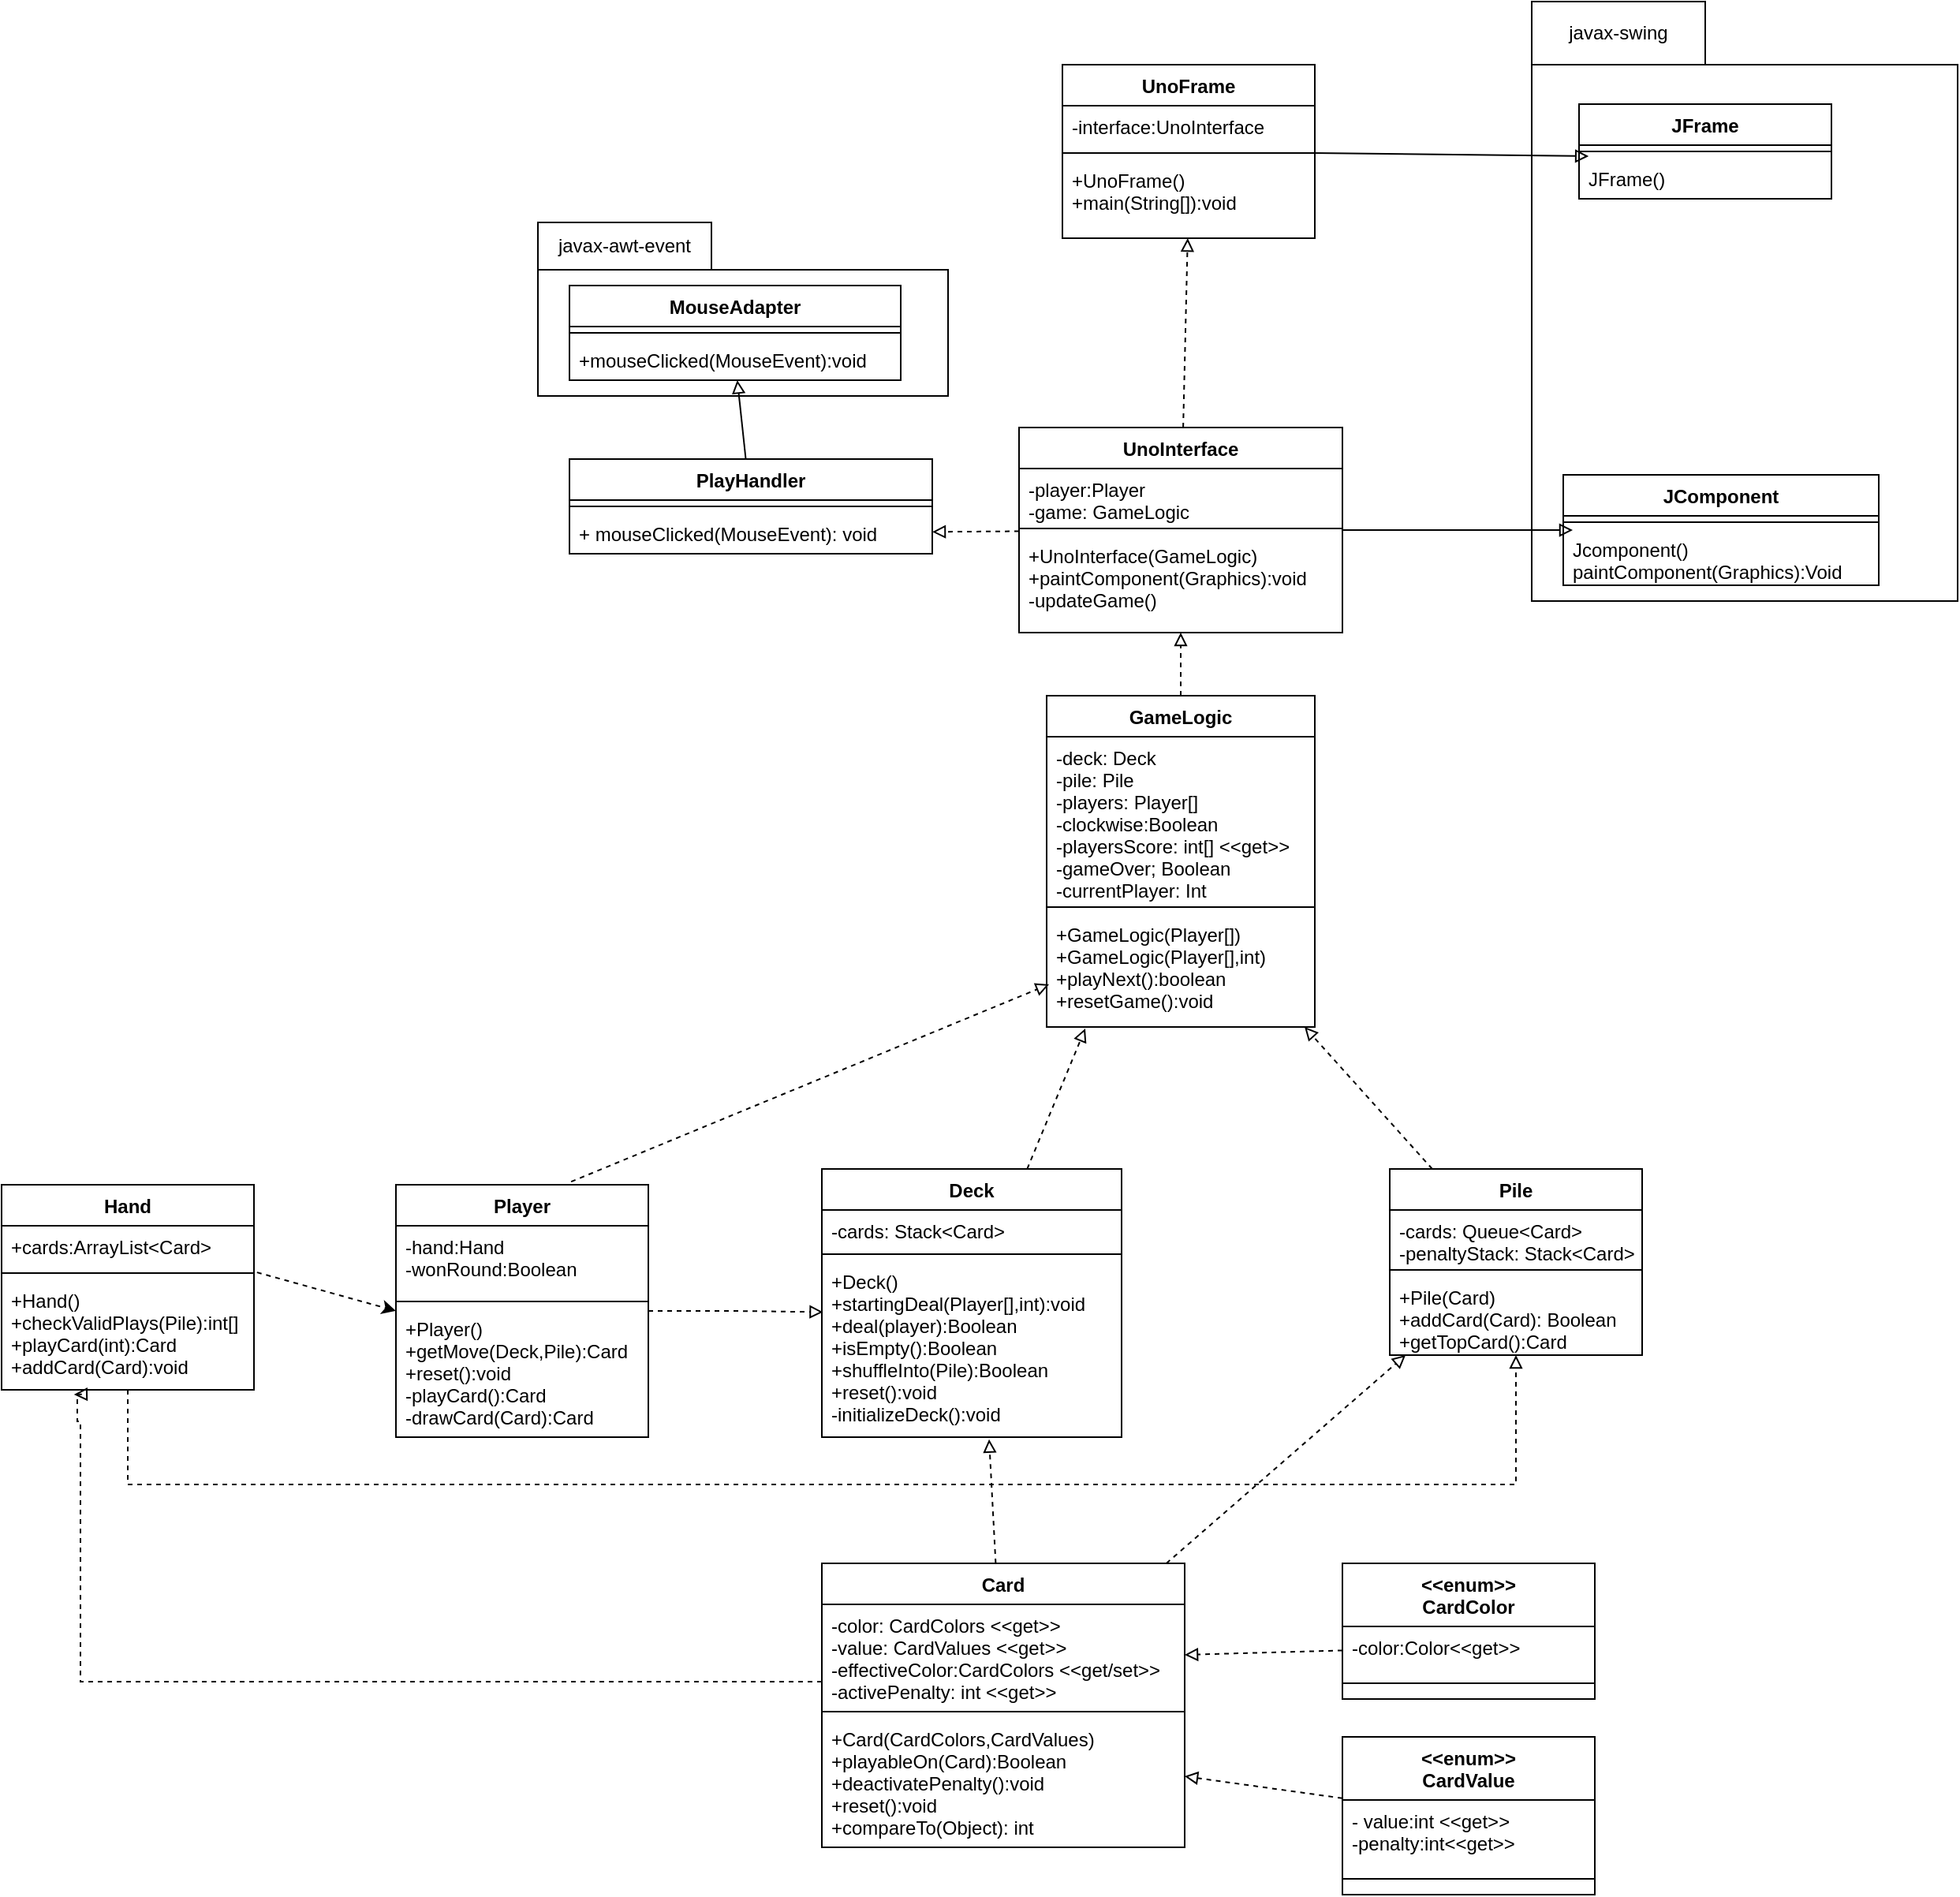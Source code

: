 <mxfile version="17.4.5" type="google"><diagram id="vdNJAhX05QftEqX15vox" name="Page-1"><mxGraphModel grid="1" page="1" gridSize="10" guides="1" tooltips="1" connect="1" arrows="1" fold="1" pageScale="1" pageWidth="850" pageHeight="1100" math="0" shadow="0"><root><mxCell id="0"/><mxCell id="1" parent="0"/><mxCell id="nAg_PbtK5qExWd4wzbku-54" value="" style="rounded=0;whiteSpace=wrap;html=1;" vertex="1" parent="1"><mxGeometry x="340" y="170" width="260" height="80" as="geometry"/></mxCell><mxCell id="nAg_PbtK5qExWd4wzbku-80" style="edgeStyle=none;rounded=0;orthogonalLoop=1;jettySize=auto;html=1;entryX=0.558;entryY=1.012;entryDx=0;entryDy=0;entryPerimeter=0;endArrow=block;endFill=0;dashed=1;" edge="1" parent="1" source="nAg_PbtK5qExWd4wzbku-5" target="nAg_PbtK5qExWd4wzbku-12"><mxGeometry relative="1" as="geometry"/></mxCell><mxCell id="nAg_PbtK5qExWd4wzbku-81" style="edgeStyle=none;rounded=0;orthogonalLoop=1;jettySize=auto;html=1;entryX=0.063;entryY=1;entryDx=0;entryDy=0;entryPerimeter=0;endArrow=block;endFill=0;dashed=1;" edge="1" parent="1" source="nAg_PbtK5qExWd4wzbku-5" target="nAg_PbtK5qExWd4wzbku-16"><mxGeometry relative="1" as="geometry"/></mxCell><mxCell id="nAg_PbtK5qExWd4wzbku-82" style="edgeStyle=orthogonalEdgeStyle;rounded=0;orthogonalLoop=1;jettySize=auto;html=1;endArrow=block;endFill=0;dashed=1;entryX=0.287;entryY=1.042;entryDx=0;entryDy=0;entryPerimeter=0;" edge="1" parent="1" source="nAg_PbtK5qExWd4wzbku-5" target="nAg_PbtK5qExWd4wzbku-29"><mxGeometry relative="1" as="geometry"><mxPoint x="40" y="900" as="targetPoint"/><Array as="points"><mxPoint x="50" y="1065"/><mxPoint x="50" y="900"/><mxPoint x="48" y="900"/><mxPoint x="48" y="883"/></Array></mxGeometry></mxCell><mxCell id="nAg_PbtK5qExWd4wzbku-5" value="Card" style="swimlane;fontStyle=1;align=center;verticalAlign=top;childLayout=stackLayout;horizontal=1;startSize=26;horizontalStack=0;resizeParent=1;resizeParentMax=0;resizeLast=0;collapsible=1;marginBottom=0;" vertex="1" parent="1"><mxGeometry x="520" y="990" width="230" height="180" as="geometry"/></mxCell><mxCell id="nAg_PbtK5qExWd4wzbku-6" value="-color: CardColors &lt;&lt;get&gt;&gt;&#xA;-value: CardValues &lt;&lt;get&gt;&gt;&#xA;-effectiveColor:CardColors &lt;&lt;get/set&gt;&gt;&#xA;-activePenalty: int &lt;&lt;get&gt;&gt;&#xA;&#xA;&#xA;" style="text;strokeColor=none;fillColor=none;align=left;verticalAlign=top;spacingLeft=4;spacingRight=4;overflow=hidden;rotatable=0;points=[[0,0.5],[1,0.5]];portConstraint=eastwest;" vertex="1" parent="nAg_PbtK5qExWd4wzbku-5"><mxGeometry y="26" width="230" height="64" as="geometry"/></mxCell><mxCell id="nAg_PbtK5qExWd4wzbku-7" value="" style="line;strokeWidth=1;fillColor=none;align=left;verticalAlign=middle;spacingTop=-1;spacingLeft=3;spacingRight=3;rotatable=0;labelPosition=right;points=[];portConstraint=eastwest;" vertex="1" parent="nAg_PbtK5qExWd4wzbku-5"><mxGeometry y="90" width="230" height="8" as="geometry"/></mxCell><mxCell id="nAg_PbtK5qExWd4wzbku-8" value="+Card(CardColors,CardValues)&#xA;+playableOn(Card):Boolean&#xA;+deactivatePenalty():void&#xA;+reset():void&#xA;+compareTo(Object): int&#xA;&#xA;" style="text;strokeColor=none;fillColor=none;align=left;verticalAlign=top;spacingLeft=4;spacingRight=4;overflow=hidden;rotatable=0;points=[[0,0.5],[1,0.5]];portConstraint=eastwest;" vertex="1" parent="nAg_PbtK5qExWd4wzbku-5"><mxGeometry y="98" width="230" height="82" as="geometry"/></mxCell><mxCell id="nAg_PbtK5qExWd4wzbku-84" style="edgeStyle=none;rounded=0;orthogonalLoop=1;jettySize=auto;html=1;entryX=0.144;entryY=1.014;entryDx=0;entryDy=0;entryPerimeter=0;endArrow=block;endFill=0;dashed=1;" edge="1" parent="1" source="nAg_PbtK5qExWd4wzbku-9" target="nAg_PbtK5qExWd4wzbku-20"><mxGeometry relative="1" as="geometry"/></mxCell><mxCell id="nAg_PbtK5qExWd4wzbku-9" value="Deck" style="swimlane;fontStyle=1;align=center;verticalAlign=top;childLayout=stackLayout;horizontal=1;startSize=26;horizontalStack=0;resizeParent=1;resizeParentMax=0;resizeLast=0;collapsible=1;marginBottom=0;" vertex="1" parent="1"><mxGeometry x="520" y="740" width="190" height="170" as="geometry"><mxRectangle x="520" y="340" width="60" height="26" as="alternateBounds"/></mxGeometry></mxCell><mxCell id="nAg_PbtK5qExWd4wzbku-10" value="-cards: Stack&lt;Card&gt;" style="text;strokeColor=none;fillColor=none;align=left;verticalAlign=top;spacingLeft=4;spacingRight=4;overflow=hidden;rotatable=0;points=[[0,0.5],[1,0.5]];portConstraint=eastwest;" vertex="1" parent="nAg_PbtK5qExWd4wzbku-9"><mxGeometry y="26" width="190" height="24" as="geometry"/></mxCell><mxCell id="nAg_PbtK5qExWd4wzbku-11" value="" style="line;strokeWidth=1;fillColor=none;align=left;verticalAlign=middle;spacingTop=-1;spacingLeft=3;spacingRight=3;rotatable=0;labelPosition=right;points=[];portConstraint=eastwest;" vertex="1" parent="nAg_PbtK5qExWd4wzbku-9"><mxGeometry y="50" width="190" height="8" as="geometry"/></mxCell><mxCell id="nAg_PbtK5qExWd4wzbku-12" value="+Deck()&#xA;+startingDeal(Player[],int):void&#xA;+deal(player):Boolean&#xA;+isEmpty():Boolean&#xA;+shuffleInto(Pile):Boolean&#xA;+reset():void&#xA;-initializeDeck():void&#xA;&#xA;" style="text;strokeColor=none;fillColor=none;align=left;verticalAlign=top;spacingLeft=4;spacingRight=4;overflow=hidden;rotatable=0;points=[[0,0.5],[1,0.5]];portConstraint=eastwest;" vertex="1" parent="nAg_PbtK5qExWd4wzbku-9"><mxGeometry y="58" width="190" height="112" as="geometry"/></mxCell><mxCell id="nAg_PbtK5qExWd4wzbku-83" style="edgeStyle=none;rounded=0;orthogonalLoop=1;jettySize=auto;html=1;entryX=0.962;entryY=1;entryDx=0;entryDy=0;entryPerimeter=0;endArrow=block;endFill=0;dashed=1;" edge="1" parent="1" source="nAg_PbtK5qExWd4wzbku-13" target="nAg_PbtK5qExWd4wzbku-20"><mxGeometry relative="1" as="geometry"/></mxCell><mxCell id="nAg_PbtK5qExWd4wzbku-13" value="Pile" style="swimlane;fontStyle=1;align=center;verticalAlign=top;childLayout=stackLayout;horizontal=1;startSize=26;horizontalStack=0;resizeParent=1;resizeParentMax=0;resizeLast=0;collapsible=1;marginBottom=0;" vertex="1" parent="1"><mxGeometry x="880" y="740" width="160" height="118" as="geometry"/></mxCell><mxCell id="nAg_PbtK5qExWd4wzbku-14" value="-cards: Queue&lt;Card&gt;&#xA;-penaltyStack: Stack&lt;Card&gt;&#xA;" style="text;strokeColor=none;fillColor=none;align=left;verticalAlign=top;spacingLeft=4;spacingRight=4;overflow=hidden;rotatable=0;points=[[0,0.5],[1,0.5]];portConstraint=eastwest;" vertex="1" parent="nAg_PbtK5qExWd4wzbku-13"><mxGeometry y="26" width="160" height="34" as="geometry"/></mxCell><mxCell id="nAg_PbtK5qExWd4wzbku-15" value="" style="line;strokeWidth=1;fillColor=none;align=left;verticalAlign=middle;spacingTop=-1;spacingLeft=3;spacingRight=3;rotatable=0;labelPosition=right;points=[];portConstraint=eastwest;" vertex="1" parent="nAg_PbtK5qExWd4wzbku-13"><mxGeometry y="60" width="160" height="8" as="geometry"/></mxCell><mxCell id="nAg_PbtK5qExWd4wzbku-16" value="+Pile(Card)&#xA;+addCard(Card): Boolean&#xA;+getTopCard():Card&#xA;&#xA;" style="text;strokeColor=none;fillColor=none;align=left;verticalAlign=top;spacingLeft=4;spacingRight=4;overflow=hidden;rotatable=0;points=[[0,0.5],[1,0.5]];portConstraint=eastwest;" vertex="1" parent="nAg_PbtK5qExWd4wzbku-13"><mxGeometry y="68" width="160" height="50" as="geometry"/></mxCell><mxCell id="nAg_PbtK5qExWd4wzbku-87" style="edgeStyle=none;rounded=0;orthogonalLoop=1;jettySize=auto;html=1;entryX=0.5;entryY=1;entryDx=0;entryDy=0;endArrow=block;endFill=0;dashed=1;" edge="1" parent="1" source="nAg_PbtK5qExWd4wzbku-17" target="nAg_PbtK5qExWd4wzbku-39"><mxGeometry relative="1" as="geometry"/></mxCell><mxCell id="nAg_PbtK5qExWd4wzbku-17" value="GameLogic" style="swimlane;fontStyle=1;align=center;verticalAlign=top;childLayout=stackLayout;horizontal=1;startSize=26;horizontalStack=0;resizeParent=1;resizeParentMax=0;resizeLast=0;collapsible=1;marginBottom=0;" vertex="1" parent="1"><mxGeometry x="662.5" y="440" width="170" height="210" as="geometry"/></mxCell><mxCell id="nAg_PbtK5qExWd4wzbku-18" value="-deck: Deck&#xA;-pile: Pile&#xA;-players: Player[]&#xA;-clockwise:Boolean&#xA;-playersScore: int[] &lt;&lt;get&gt;&gt;&#xA;-gameOver; Boolean&#xA;-currentPlayer: Int&#xA;" style="text;strokeColor=none;fillColor=none;align=left;verticalAlign=top;spacingLeft=4;spacingRight=4;overflow=hidden;rotatable=0;points=[[0,0.5],[1,0.5]];portConstraint=eastwest;" vertex="1" parent="nAg_PbtK5qExWd4wzbku-17"><mxGeometry y="26" width="170" height="104" as="geometry"/></mxCell><mxCell id="nAg_PbtK5qExWd4wzbku-19" value="" style="line;strokeWidth=1;fillColor=none;align=left;verticalAlign=middle;spacingTop=-1;spacingLeft=3;spacingRight=3;rotatable=0;labelPosition=right;points=[];portConstraint=eastwest;" vertex="1" parent="nAg_PbtK5qExWd4wzbku-17"><mxGeometry y="130" width="170" height="8" as="geometry"/></mxCell><mxCell id="nAg_PbtK5qExWd4wzbku-20" value="+GameLogic(Player[])&#xA;+GameLogic(Player[],int)&#xA;+playNext():boolean&#xA;+resetGame():void&#xA;" style="text;strokeColor=none;fillColor=none;align=left;verticalAlign=top;spacingLeft=4;spacingRight=4;overflow=hidden;rotatable=0;points=[[0,0.5],[1,0.5]];portConstraint=eastwest;" vertex="1" parent="nAg_PbtK5qExWd4wzbku-17"><mxGeometry y="138" width="170" height="72" as="geometry"/></mxCell><mxCell id="nAg_PbtK5qExWd4wzbku-88" style="edgeStyle=orthogonalEdgeStyle;rounded=0;orthogonalLoop=1;jettySize=auto;html=1;entryX=0.004;entryY=0.292;entryDx=0;entryDy=0;entryPerimeter=0;dashed=1;endArrow=block;endFill=0;" edge="1" parent="1" source="nAg_PbtK5qExWd4wzbku-22" target="nAg_PbtK5qExWd4wzbku-12"><mxGeometry relative="1" as="geometry"/></mxCell><mxCell id="nAg_PbtK5qExWd4wzbku-22" value="Player" style="swimlane;fontStyle=1;align=center;verticalAlign=top;childLayout=stackLayout;horizontal=1;startSize=26;horizontalStack=0;resizeParent=1;resizeParentMax=0;resizeLast=0;collapsible=1;marginBottom=0;" vertex="1" parent="1"><mxGeometry x="250" y="750" width="160" height="160" as="geometry"/></mxCell><mxCell id="nAg_PbtK5qExWd4wzbku-23" value="-hand:Hand&#xA;-wonRound:Boolean&#xA;" style="text;strokeColor=none;fillColor=none;align=left;verticalAlign=top;spacingLeft=4;spacingRight=4;overflow=hidden;rotatable=0;points=[[0,0.5],[1,0.5]];portConstraint=eastwest;" vertex="1" parent="nAg_PbtK5qExWd4wzbku-22"><mxGeometry y="26" width="160" height="44" as="geometry"/></mxCell><mxCell id="nAg_PbtK5qExWd4wzbku-24" value="" style="line;strokeWidth=1;fillColor=none;align=left;verticalAlign=middle;spacingTop=-1;spacingLeft=3;spacingRight=3;rotatable=0;labelPosition=right;points=[];portConstraint=eastwest;" vertex="1" parent="nAg_PbtK5qExWd4wzbku-22"><mxGeometry y="70" width="160" height="8" as="geometry"/></mxCell><mxCell id="nAg_PbtK5qExWd4wzbku-25" value="+Player()&#xA;+getMove(Deck,Pile):Card&#xA;+reset():void&#xA;-playCard():Card&#xA;-drawCard(Card):Card&#xA;" style="text;strokeColor=none;fillColor=none;align=left;verticalAlign=top;spacingLeft=4;spacingRight=4;overflow=hidden;rotatable=0;points=[[0,0.5],[1,0.5]];portConstraint=eastwest;" vertex="1" parent="nAg_PbtK5qExWd4wzbku-22"><mxGeometry y="78" width="160" height="82" as="geometry"/></mxCell><mxCell id="nAg_PbtK5qExWd4wzbku-85" style="edgeStyle=none;rounded=0;orthogonalLoop=1;jettySize=auto;html=1;entryX=0.009;entryY=0.625;entryDx=0;entryDy=0;entryPerimeter=0;endArrow=block;endFill=0;exitX=0.694;exitY=-0.012;exitDx=0;exitDy=0;exitPerimeter=0;dashed=1;" edge="1" parent="1" source="nAg_PbtK5qExWd4wzbku-22" target="nAg_PbtK5qExWd4wzbku-20"><mxGeometry relative="1" as="geometry"/></mxCell><mxCell id="nAg_PbtK5qExWd4wzbku-26" value="Hand" style="swimlane;fontStyle=1;align=center;verticalAlign=top;childLayout=stackLayout;horizontal=1;startSize=26;horizontalStack=0;resizeParent=1;resizeParentMax=0;resizeLast=0;collapsible=1;marginBottom=0;" vertex="1" parent="1"><mxGeometry y="750" width="160" height="130" as="geometry"/></mxCell><mxCell id="nAg_PbtK5qExWd4wzbku-27" value="+cards:ArrayList&lt;Card&gt;" style="text;strokeColor=none;fillColor=none;align=left;verticalAlign=top;spacingLeft=4;spacingRight=4;overflow=hidden;rotatable=0;points=[[0,0.5],[1,0.5]];portConstraint=eastwest;" vertex="1" parent="nAg_PbtK5qExWd4wzbku-26"><mxGeometry y="26" width="160" height="26" as="geometry"/></mxCell><mxCell id="nAg_PbtK5qExWd4wzbku-28" value="" style="line;strokeWidth=1;fillColor=none;align=left;verticalAlign=middle;spacingTop=-1;spacingLeft=3;spacingRight=3;rotatable=0;labelPosition=right;points=[];portConstraint=eastwest;" vertex="1" parent="nAg_PbtK5qExWd4wzbku-26"><mxGeometry y="52" width="160" height="8" as="geometry"/></mxCell><mxCell id="nAg_PbtK5qExWd4wzbku-29" value="+Hand()&#xA;+checkValidPlays(Pile):int[]&#xA;+playCard(int):Card&#xA;+addCard(Card):void&#xA;" style="text;strokeColor=none;fillColor=none;align=left;verticalAlign=top;spacingLeft=4;spacingRight=4;overflow=hidden;rotatable=0;points=[[0,0.5],[1,0.5]];portConstraint=eastwest;" vertex="1" parent="nAg_PbtK5qExWd4wzbku-26"><mxGeometry y="60" width="160" height="70" as="geometry"/></mxCell><mxCell id="nAg_PbtK5qExWd4wzbku-79" style="edgeStyle=none;rounded=0;orthogonalLoop=1;jettySize=auto;html=1;entryX=1;entryY=0.75;entryDx=0;entryDy=0;endArrow=block;endFill=0;dashed=1;" edge="1" parent="1" source="nAg_PbtK5qExWd4wzbku-32" target="nAg_PbtK5qExWd4wzbku-5"><mxGeometry relative="1" as="geometry"/></mxCell><mxCell id="nAg_PbtK5qExWd4wzbku-32" value="&lt;&lt;enum&gt;&gt;&#xA;CardValue" style="swimlane;fontStyle=1;align=center;verticalAlign=top;childLayout=stackLayout;horizontal=1;startSize=40;horizontalStack=0;resizeParent=1;resizeParentMax=0;resizeLast=0;collapsible=1;marginBottom=0;" vertex="1" parent="1"><mxGeometry x="850" y="1100" width="160" height="100" as="geometry"/></mxCell><mxCell id="nAg_PbtK5qExWd4wzbku-33" value="- value:int &lt;&lt;get&gt;&gt;&#xA;-penalty:int&lt;&lt;get&gt;&gt;&#xA;" style="text;strokeColor=none;fillColor=none;align=left;verticalAlign=top;spacingLeft=4;spacingRight=4;overflow=hidden;rotatable=0;points=[[0,0.5],[1,0.5]];portConstraint=eastwest;" vertex="1" parent="nAg_PbtK5qExWd4wzbku-32"><mxGeometry y="40" width="160" height="40" as="geometry"/></mxCell><mxCell id="nAg_PbtK5qExWd4wzbku-34" value="" style="line;strokeWidth=1;fillColor=none;align=left;verticalAlign=middle;spacingTop=-1;spacingLeft=3;spacingRight=3;rotatable=0;labelPosition=right;points=[];portConstraint=eastwest;" vertex="1" parent="nAg_PbtK5qExWd4wzbku-32"><mxGeometry y="80" width="160" height="20" as="geometry"/></mxCell><mxCell id="nAg_PbtK5qExWd4wzbku-36" value="&lt;&lt;enum&gt;&gt;&#xA;CardColor" style="swimlane;fontStyle=1;align=center;verticalAlign=top;childLayout=stackLayout;horizontal=1;startSize=40;horizontalStack=0;resizeParent=1;resizeParentMax=0;resizeLast=0;collapsible=1;marginBottom=0;" vertex="1" parent="1"><mxGeometry x="850" y="990" width="160" height="86" as="geometry"/></mxCell><mxCell id="nAg_PbtK5qExWd4wzbku-37" value="-color:Color&lt;&lt;get&gt;&gt;" style="text;strokeColor=none;fillColor=none;align=left;verticalAlign=top;spacingLeft=4;spacingRight=4;overflow=hidden;rotatable=0;points=[[0,0.5],[1,0.5]];portConstraint=eastwest;" vertex="1" parent="nAg_PbtK5qExWd4wzbku-36"><mxGeometry y="40" width="160" height="26" as="geometry"/></mxCell><mxCell id="nAg_PbtK5qExWd4wzbku-38" value="" style="line;strokeWidth=1;fillColor=none;align=left;verticalAlign=middle;spacingTop=-1;spacingLeft=3;spacingRight=3;rotatable=0;labelPosition=right;points=[];portConstraint=eastwest;" vertex="1" parent="nAg_PbtK5qExWd4wzbku-36"><mxGeometry y="66" width="160" height="20" as="geometry"/></mxCell><mxCell id="nAg_PbtK5qExWd4wzbku-49" style="edgeStyle=none;rounded=0;orthogonalLoop=1;jettySize=auto;html=1;dashed=1;endArrow=block;endFill=0;" edge="1" parent="1" source="nAg_PbtK5qExWd4wzbku-39" target="nAg_PbtK5qExWd4wzbku-46"><mxGeometry relative="1" as="geometry"/></mxCell><mxCell id="nAg_PbtK5qExWd4wzbku-86" style="edgeStyle=none;rounded=0;orthogonalLoop=1;jettySize=auto;html=1;endArrow=block;endFill=0;dashed=1;" edge="1" parent="1" source="nAg_PbtK5qExWd4wzbku-39" target="nAg_PbtK5qExWd4wzbku-60"><mxGeometry relative="1" as="geometry"/></mxCell><mxCell id="nAg_PbtK5qExWd4wzbku-39" value="UnoInterface" style="swimlane;fontStyle=1;align=center;verticalAlign=top;childLayout=stackLayout;horizontal=1;startSize=26;horizontalStack=0;resizeParent=1;resizeParentMax=0;resizeLast=0;collapsible=1;marginBottom=0;" vertex="1" parent="1"><mxGeometry x="645" y="270" width="205" height="130" as="geometry"/></mxCell><mxCell id="nAg_PbtK5qExWd4wzbku-40" value="-player:Player&#xA;-game: GameLogic&#xA;" style="text;strokeColor=none;fillColor=none;align=left;verticalAlign=top;spacingLeft=4;spacingRight=4;overflow=hidden;rotatable=0;points=[[0,0.5],[1,0.5]];portConstraint=eastwest;" vertex="1" parent="nAg_PbtK5qExWd4wzbku-39"><mxGeometry y="26" width="205" height="34" as="geometry"/></mxCell><mxCell id="nAg_PbtK5qExWd4wzbku-41" value="" style="line;strokeWidth=1;fillColor=none;align=left;verticalAlign=middle;spacingTop=-1;spacingLeft=3;spacingRight=3;rotatable=0;labelPosition=right;points=[];portConstraint=eastwest;" vertex="1" parent="nAg_PbtK5qExWd4wzbku-39"><mxGeometry y="60" width="205" height="8" as="geometry"/></mxCell><mxCell id="nAg_PbtK5qExWd4wzbku-42" value="+UnoInterface(GameLogic)&#xA;+paintComponent(Graphics):void&#xA;-updateGame()&#xA;" style="text;strokeColor=none;fillColor=none;align=left;verticalAlign=top;spacingLeft=4;spacingRight=4;overflow=hidden;rotatable=0;points=[[0,0.5],[1,0.5]];portConstraint=eastwest;" vertex="1" parent="nAg_PbtK5qExWd4wzbku-39"><mxGeometry y="68" width="205" height="62" as="geometry"/></mxCell><mxCell id="nAg_PbtK5qExWd4wzbku-56" style="edgeStyle=none;rounded=0;orthogonalLoop=1;jettySize=auto;html=1;endArrow=block;endFill=0;" edge="1" parent="1" source="nAg_PbtK5qExWd4wzbku-43" target="nAg_PbtK5qExWd4wzbku-53"><mxGeometry relative="1" as="geometry"/></mxCell><mxCell id="nAg_PbtK5qExWd4wzbku-43" value="PlayHandler" style="swimlane;fontStyle=1;align=center;verticalAlign=top;childLayout=stackLayout;horizontal=1;startSize=26;horizontalStack=0;resizeParent=1;resizeParentMax=0;resizeLast=0;collapsible=1;marginBottom=0;" vertex="1" parent="1"><mxGeometry x="360" y="290" width="230" height="60" as="geometry"/></mxCell><mxCell id="nAg_PbtK5qExWd4wzbku-45" value="" style="line;strokeWidth=1;fillColor=none;align=left;verticalAlign=middle;spacingTop=-1;spacingLeft=3;spacingRight=3;rotatable=0;labelPosition=right;points=[];portConstraint=eastwest;" vertex="1" parent="nAg_PbtK5qExWd4wzbku-43"><mxGeometry y="26" width="230" height="8" as="geometry"/></mxCell><mxCell id="nAg_PbtK5qExWd4wzbku-46" value="+ mouseClicked(MouseEvent): void" style="text;strokeColor=none;fillColor=none;align=left;verticalAlign=top;spacingLeft=4;spacingRight=4;overflow=hidden;rotatable=0;points=[[0,0.5],[1,0.5]];portConstraint=eastwest;" vertex="1" parent="nAg_PbtK5qExWd4wzbku-43"><mxGeometry y="34" width="230" height="26" as="geometry"/></mxCell><mxCell id="nAg_PbtK5qExWd4wzbku-50" value="MouseAdapter" style="swimlane;fontStyle=1;align=center;verticalAlign=top;childLayout=stackLayout;horizontal=1;startSize=26;horizontalStack=0;resizeParent=1;resizeParentMax=0;resizeLast=0;collapsible=1;marginBottom=0;" vertex="1" parent="1"><mxGeometry x="360" y="180" width="210" height="60" as="geometry"/></mxCell><mxCell id="nAg_PbtK5qExWd4wzbku-52" value="" style="line;strokeWidth=1;fillColor=none;align=left;verticalAlign=middle;spacingTop=-1;spacingLeft=3;spacingRight=3;rotatable=0;labelPosition=right;points=[];portConstraint=eastwest;" vertex="1" parent="nAg_PbtK5qExWd4wzbku-50"><mxGeometry y="26" width="210" height="8" as="geometry"/></mxCell><mxCell id="nAg_PbtK5qExWd4wzbku-53" value="+mouseClicked(MouseEvent):void" style="text;strokeColor=none;fillColor=none;align=left;verticalAlign=top;spacingLeft=4;spacingRight=4;overflow=hidden;rotatable=0;points=[[0,0.5],[1,0.5]];portConstraint=eastwest;" vertex="1" parent="nAg_PbtK5qExWd4wzbku-50"><mxGeometry y="34" width="210" height="26" as="geometry"/></mxCell><mxCell id="nAg_PbtK5qExWd4wzbku-55" value="javax-awt-event" style="rounded=0;whiteSpace=wrap;html=1;" vertex="1" parent="1"><mxGeometry x="340" y="140" width="110" height="30" as="geometry"/></mxCell><mxCell id="nAg_PbtK5qExWd4wzbku-57" value="UnoFrame" style="swimlane;fontStyle=1;align=center;verticalAlign=top;childLayout=stackLayout;horizontal=1;startSize=26;horizontalStack=0;resizeParent=1;resizeParentMax=0;resizeLast=0;collapsible=1;marginBottom=0;" vertex="1" parent="1"><mxGeometry x="672.5" y="40" width="160" height="110" as="geometry"/></mxCell><mxCell id="nAg_PbtK5qExWd4wzbku-58" value="-interface:UnoInterface" style="text;strokeColor=none;fillColor=none;align=left;verticalAlign=top;spacingLeft=4;spacingRight=4;overflow=hidden;rotatable=0;points=[[0,0.5],[1,0.5]];portConstraint=eastwest;" vertex="1" parent="nAg_PbtK5qExWd4wzbku-57"><mxGeometry y="26" width="160" height="26" as="geometry"/></mxCell><mxCell id="nAg_PbtK5qExWd4wzbku-59" value="" style="line;strokeWidth=1;fillColor=none;align=left;verticalAlign=middle;spacingTop=-1;spacingLeft=3;spacingRight=3;rotatable=0;labelPosition=right;points=[];portConstraint=eastwest;" vertex="1" parent="nAg_PbtK5qExWd4wzbku-57"><mxGeometry y="52" width="160" height="8" as="geometry"/></mxCell><mxCell id="nAg_PbtK5qExWd4wzbku-60" value="+UnoFrame()&#xA;+main(String[]):void" style="text;strokeColor=none;fillColor=none;align=left;verticalAlign=top;spacingLeft=4;spacingRight=4;overflow=hidden;rotatable=0;points=[[0,0.5],[1,0.5]];portConstraint=eastwest;fontStyle=0" vertex="1" parent="nAg_PbtK5qExWd4wzbku-57"><mxGeometry y="60" width="160" height="50" as="geometry"/></mxCell><mxCell id="nAg_PbtK5qExWd4wzbku-61" value="" style="rounded=0;whiteSpace=wrap;html=1;" vertex="1" parent="1"><mxGeometry x="970" y="40" width="270" height="340" as="geometry"/></mxCell><mxCell id="nAg_PbtK5qExWd4wzbku-62" value="javax-swing" style="rounded=0;whiteSpace=wrap;html=1;" vertex="1" parent="1"><mxGeometry x="970" width="110" height="40" as="geometry"/></mxCell><mxCell id="nAg_PbtK5qExWd4wzbku-67" value="JComponent" style="swimlane;fontStyle=1;align=center;verticalAlign=top;childLayout=stackLayout;horizontal=1;startSize=26;horizontalStack=0;resizeParent=1;resizeParentMax=0;resizeLast=0;collapsible=1;marginBottom=0;" vertex="1" parent="1"><mxGeometry x="990" y="300" width="200" height="70" as="geometry"/></mxCell><mxCell id="nAg_PbtK5qExWd4wzbku-69" value="" style="line;strokeWidth=1;fillColor=none;align=left;verticalAlign=middle;spacingTop=-1;spacingLeft=3;spacingRight=3;rotatable=0;labelPosition=right;points=[];portConstraint=eastwest;" vertex="1" parent="nAg_PbtK5qExWd4wzbku-67"><mxGeometry y="26" width="200" height="8" as="geometry"/></mxCell><mxCell id="nAg_PbtK5qExWd4wzbku-70" value="Jcomponent()&#xA;paintComponent(Graphics):Void&#xA;" style="text;strokeColor=none;fillColor=none;align=left;verticalAlign=top;spacingLeft=4;spacingRight=4;overflow=hidden;rotatable=0;points=[[0,0.5],[1,0.5]];portConstraint=eastwest;" vertex="1" parent="nAg_PbtK5qExWd4wzbku-67"><mxGeometry y="34" width="200" height="36" as="geometry"/></mxCell><mxCell id="nAg_PbtK5qExWd4wzbku-71" value="JFrame" style="swimlane;fontStyle=1;align=center;verticalAlign=top;childLayout=stackLayout;horizontal=1;startSize=26;horizontalStack=0;resizeParent=1;resizeParentMax=0;resizeLast=0;collapsible=1;marginBottom=0;" vertex="1" parent="1"><mxGeometry x="1000" y="65" width="160" height="60" as="geometry"/></mxCell><mxCell id="nAg_PbtK5qExWd4wzbku-73" value="" style="line;strokeWidth=1;fillColor=none;align=left;verticalAlign=middle;spacingTop=-1;spacingLeft=3;spacingRight=3;rotatable=0;labelPosition=right;points=[];portConstraint=eastwest;" vertex="1" parent="nAg_PbtK5qExWd4wzbku-71"><mxGeometry y="26" width="160" height="8" as="geometry"/></mxCell><mxCell id="nAg_PbtK5qExWd4wzbku-74" value="JFrame()" style="text;strokeColor=none;fillColor=none;align=left;verticalAlign=top;spacingLeft=4;spacingRight=4;overflow=hidden;rotatable=0;points=[[0,0.5],[1,0.5]];portConstraint=eastwest;" vertex="1" parent="nAg_PbtK5qExWd4wzbku-71"><mxGeometry y="34" width="160" height="26" as="geometry"/></mxCell><mxCell id="nAg_PbtK5qExWd4wzbku-75" style="edgeStyle=none;rounded=0;orthogonalLoop=1;jettySize=auto;html=1;entryX=0.038;entryY=-0.038;entryDx=0;entryDy=0;entryPerimeter=0;endArrow=block;endFill=0;" edge="1" parent="1" source="nAg_PbtK5qExWd4wzbku-57" target="nAg_PbtK5qExWd4wzbku-74"><mxGeometry relative="1" as="geometry"/></mxCell><mxCell id="nAg_PbtK5qExWd4wzbku-76" style="edgeStyle=none;rounded=0;orthogonalLoop=1;jettySize=auto;html=1;entryX=0.03;entryY=0.028;entryDx=0;entryDy=0;entryPerimeter=0;endArrow=block;endFill=0;" edge="1" parent="1" source="nAg_PbtK5qExWd4wzbku-39" target="nAg_PbtK5qExWd4wzbku-70"><mxGeometry relative="1" as="geometry"/></mxCell><mxCell id="nAg_PbtK5qExWd4wzbku-78" style="edgeStyle=none;rounded=0;orthogonalLoop=1;jettySize=auto;html=1;entryX=1;entryY=0.5;entryDx=0;entryDy=0;endArrow=block;endFill=0;dashed=1;" edge="1" parent="1" source="nAg_PbtK5qExWd4wzbku-37" target="nAg_PbtK5qExWd4wzbku-6"><mxGeometry relative="1" as="geometry"/></mxCell><mxCell id="nAg_PbtK5qExWd4wzbku-30" style="rounded=0;orthogonalLoop=1;jettySize=auto;html=1;entryX=0;entryY=0.024;entryDx=0;entryDy=0;dashed=1;endArrow=classic;endFill=1;entryPerimeter=0;exitX=1.012;exitY=1.137;exitDx=0;exitDy=0;exitPerimeter=0;" edge="1" parent="1" source="nAg_PbtK5qExWd4wzbku-27" target="nAg_PbtK5qExWd4wzbku-25"><mxGeometry relative="1" as="geometry"/></mxCell><mxCell id="nAg_PbtK5qExWd4wzbku-89" style="edgeStyle=orthogonalEdgeStyle;rounded=0;orthogonalLoop=1;jettySize=auto;html=1;dashed=1;endArrow=block;endFill=0;" edge="1" parent="1" source="nAg_PbtK5qExWd4wzbku-29" target="nAg_PbtK5qExWd4wzbku-16"><mxGeometry relative="1" as="geometry"><Array as="points"><mxPoint x="80" y="940"/><mxPoint x="960" y="940"/></Array></mxGeometry></mxCell></root></mxGraphModel></diagram></mxfile>